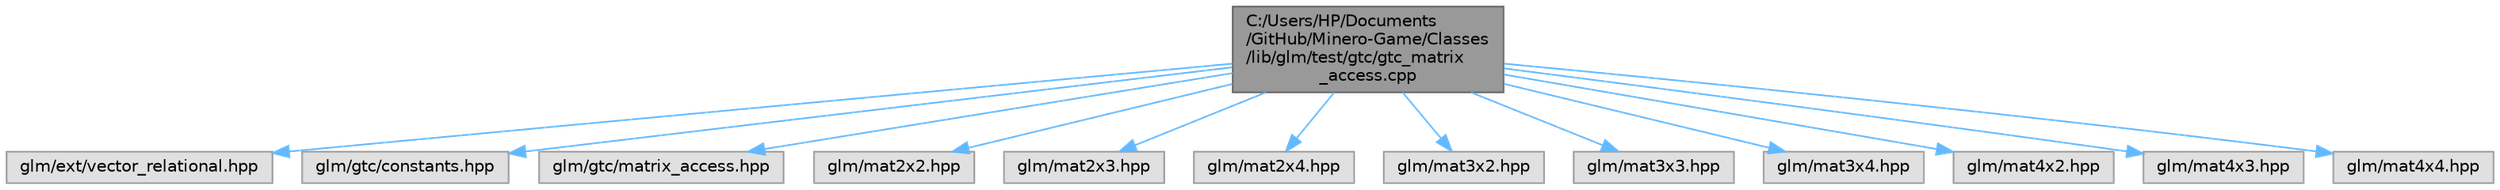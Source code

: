 digraph "C:/Users/HP/Documents/GitHub/Minero-Game/Classes/lib/glm/test/gtc/gtc_matrix_access.cpp"
{
 // LATEX_PDF_SIZE
  bgcolor="transparent";
  edge [fontname=Helvetica,fontsize=10,labelfontname=Helvetica,labelfontsize=10];
  node [fontname=Helvetica,fontsize=10,shape=box,height=0.2,width=0.4];
  Node1 [id="Node000001",label="C:/Users/HP/Documents\l/GitHub/Minero-Game/Classes\l/lib/glm/test/gtc/gtc_matrix\l_access.cpp",height=0.2,width=0.4,color="gray40", fillcolor="grey60", style="filled", fontcolor="black",tooltip=" "];
  Node1 -> Node2 [id="edge25_Node000001_Node000002",color="steelblue1",style="solid",tooltip=" "];
  Node2 [id="Node000002",label="glm/ext/vector_relational.hpp",height=0.2,width=0.4,color="grey60", fillcolor="#E0E0E0", style="filled",tooltip=" "];
  Node1 -> Node3 [id="edge26_Node000001_Node000003",color="steelblue1",style="solid",tooltip=" "];
  Node3 [id="Node000003",label="glm/gtc/constants.hpp",height=0.2,width=0.4,color="grey60", fillcolor="#E0E0E0", style="filled",tooltip=" "];
  Node1 -> Node4 [id="edge27_Node000001_Node000004",color="steelblue1",style="solid",tooltip=" "];
  Node4 [id="Node000004",label="glm/gtc/matrix_access.hpp",height=0.2,width=0.4,color="grey60", fillcolor="#E0E0E0", style="filled",tooltip=" "];
  Node1 -> Node5 [id="edge28_Node000001_Node000005",color="steelblue1",style="solid",tooltip=" "];
  Node5 [id="Node000005",label="glm/mat2x2.hpp",height=0.2,width=0.4,color="grey60", fillcolor="#E0E0E0", style="filled",tooltip=" "];
  Node1 -> Node6 [id="edge29_Node000001_Node000006",color="steelblue1",style="solid",tooltip=" "];
  Node6 [id="Node000006",label="glm/mat2x3.hpp",height=0.2,width=0.4,color="grey60", fillcolor="#E0E0E0", style="filled",tooltip=" "];
  Node1 -> Node7 [id="edge30_Node000001_Node000007",color="steelblue1",style="solid",tooltip=" "];
  Node7 [id="Node000007",label="glm/mat2x4.hpp",height=0.2,width=0.4,color="grey60", fillcolor="#E0E0E0", style="filled",tooltip=" "];
  Node1 -> Node8 [id="edge31_Node000001_Node000008",color="steelblue1",style="solid",tooltip=" "];
  Node8 [id="Node000008",label="glm/mat3x2.hpp",height=0.2,width=0.4,color="grey60", fillcolor="#E0E0E0", style="filled",tooltip=" "];
  Node1 -> Node9 [id="edge32_Node000001_Node000009",color="steelblue1",style="solid",tooltip=" "];
  Node9 [id="Node000009",label="glm/mat3x3.hpp",height=0.2,width=0.4,color="grey60", fillcolor="#E0E0E0", style="filled",tooltip=" "];
  Node1 -> Node10 [id="edge33_Node000001_Node000010",color="steelblue1",style="solid",tooltip=" "];
  Node10 [id="Node000010",label="glm/mat3x4.hpp",height=0.2,width=0.4,color="grey60", fillcolor="#E0E0E0", style="filled",tooltip=" "];
  Node1 -> Node11 [id="edge34_Node000001_Node000011",color="steelblue1",style="solid",tooltip=" "];
  Node11 [id="Node000011",label="glm/mat4x2.hpp",height=0.2,width=0.4,color="grey60", fillcolor="#E0E0E0", style="filled",tooltip=" "];
  Node1 -> Node12 [id="edge35_Node000001_Node000012",color="steelblue1",style="solid",tooltip=" "];
  Node12 [id="Node000012",label="glm/mat4x3.hpp",height=0.2,width=0.4,color="grey60", fillcolor="#E0E0E0", style="filled",tooltip=" "];
  Node1 -> Node13 [id="edge36_Node000001_Node000013",color="steelblue1",style="solid",tooltip=" "];
  Node13 [id="Node000013",label="glm/mat4x4.hpp",height=0.2,width=0.4,color="grey60", fillcolor="#E0E0E0", style="filled",tooltip=" "];
}
